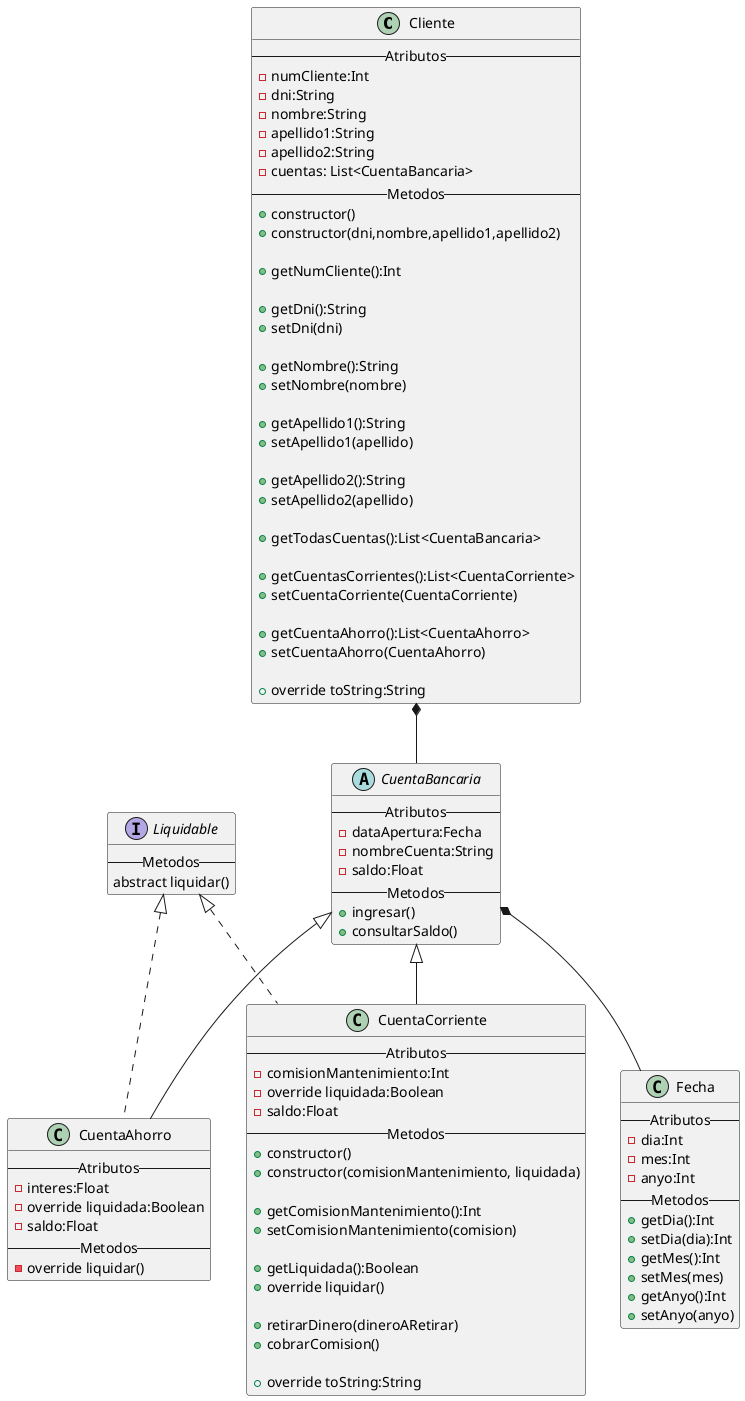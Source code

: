 @startuml
'https://plantuml.com/class-diagram

class Cliente{
--Atributos--
-numCliente:Int
-dni:String
-nombre:String
-apellido1:String
-apellido2:String
-cuentas: List<CuentaBancaria>
--Metodos--
+constructor()
+constructor(dni,nombre,apellido1,apellido2)

+getNumCliente():Int

+getDni():String
+setDni(dni)

+getNombre():String
+setNombre(nombre)

+getApellido1():String
+setApellido1(apellido)

+getApellido2():String
+setApellido2(apellido)

+getTodasCuentas():List<CuentaBancaria>

+getCuentasCorrientes():List<CuentaCorriente>
+setCuentaCorriente(CuentaCorriente)

+getCuentaAhorro():List<CuentaAhorro>
+setCuentaAhorro(CuentaAhorro)

+override toString:String
}
abstract CuentaBancaria{
--Atributos--
-dataApertura:Fecha
-nombreCuenta:String
-saldo:Float
--Metodos--
+ingresar()
+consultarSaldo()
}

class CuentaCorriente{
--Atributos--
-comisionMantenimiento:Int
-override liquidada:Boolean
-saldo:Float
--Metodos--
+constructor()
+constructor(comisionMantenimiento, liquidada)

+getComisionMantenimiento():Int
+setComisionMantenimiento(comision)

+getLiquidada():Boolean
+override liquidar()

+retirarDinero(dineroARetirar)
+cobrarComision()

+override toString:String
}

class CuentaAhorro{
--Atributos--
-interes:Float
-override liquidada:Boolean
-saldo:Float
--Metodos--
-override liquidar()
}

interface Liquidable {
--Metodos--
abstract liquidar()
}

class Fecha {
--Atributos--
-dia:Int
-mes:Int
-anyo:Int
--Metodos--
+getDia():Int
+setDia(dia):Int
+getMes():Int
+setMes(mes)
+getAnyo():Int
+setAnyo(anyo)
}


CuentaBancaria <|-- CuentaAhorro
CuentaBancaria <|-- CuentaCorriente
CuentaBancaria *-- Fecha

Liquidable <|.. CuentaAhorro
Liquidable <|.. CuentaCorriente

Cliente *-- CuentaBancaria





@enduml